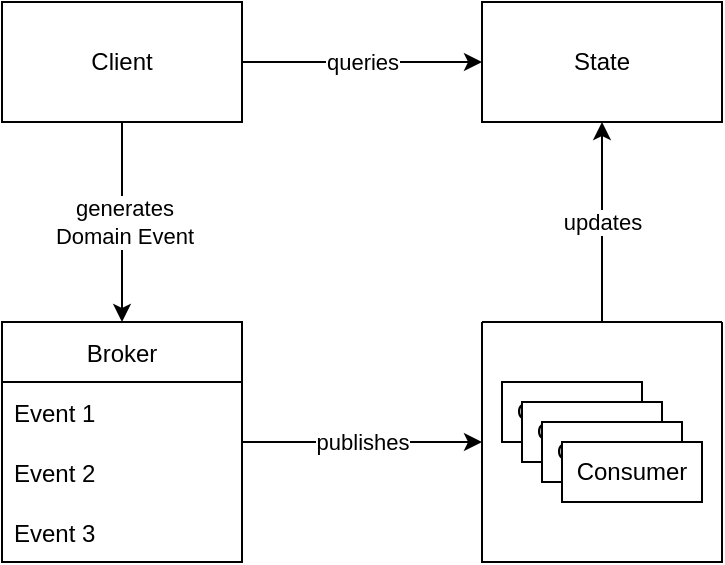 <mxfile version="20.3.0" type="device"><diagram id="l_2hKEv5IMoAgoXu_TN2" name="Page-1"><mxGraphModel dx="574" dy="555" grid="1" gridSize="10" guides="1" tooltips="1" connect="1" arrows="1" fold="1" page="1" pageScale="1" pageWidth="850" pageHeight="1100" math="0" shadow="0"><root><mxCell id="0"/><mxCell id="1" parent="0"/><mxCell id="K-s3YZuDWbfkz_NmaPN2-6" value="publishes" style="edgeStyle=orthogonalEdgeStyle;rounded=0;orthogonalLoop=1;jettySize=auto;html=1;entryX=0;entryY=0.5;entryDx=0;entryDy=0;" edge="1" parent="1" source="K-s3YZuDWbfkz_NmaPN2-7" target="K-s3YZuDWbfkz_NmaPN2-16"><mxGeometry relative="1" as="geometry"><mxPoint x="360" y="550" as="sourcePoint"/><mxPoint x="480" y="581" as="targetPoint"/></mxGeometry></mxCell><mxCell id="K-s3YZuDWbfkz_NmaPN2-4" value="generates &lt;br&gt;Domain Event" style="edgeStyle=orthogonalEdgeStyle;rounded=0;orthogonalLoop=1;jettySize=auto;html=1;entryX=0.5;entryY=0;entryDx=0;entryDy=0;exitX=0.5;exitY=1;exitDx=0;exitDy=0;" edge="1" parent="1" source="K-s3YZuDWbfkz_NmaPN2-2"><mxGeometry relative="1" as="geometry"><mxPoint x="300" y="520" as="targetPoint"/><mxPoint as="offset"/></mxGeometry></mxCell><mxCell id="K-s3YZuDWbfkz_NmaPN2-2" value="Client" style="rounded=0;whiteSpace=wrap;html=1;" vertex="1" parent="1"><mxGeometry x="240" y="360" width="120" height="60" as="geometry"/></mxCell><mxCell id="K-s3YZuDWbfkz_NmaPN2-7" value="Broker" style="swimlane;fontStyle=0;childLayout=stackLayout;horizontal=1;startSize=30;horizontalStack=0;resizeParent=1;resizeParentMax=0;resizeLast=0;collapsible=1;marginBottom=0;" vertex="1" parent="1"><mxGeometry x="240" y="520" width="120" height="120" as="geometry"/></mxCell><mxCell id="K-s3YZuDWbfkz_NmaPN2-8" value="Event 1" style="text;strokeColor=none;fillColor=none;align=left;verticalAlign=middle;spacingLeft=4;spacingRight=4;overflow=hidden;points=[[0,0.5],[1,0.5]];portConstraint=eastwest;rotatable=0;" vertex="1" parent="K-s3YZuDWbfkz_NmaPN2-7"><mxGeometry y="30" width="120" height="30" as="geometry"/></mxCell><mxCell id="K-s3YZuDWbfkz_NmaPN2-9" value="Event 2" style="text;strokeColor=none;fillColor=none;align=left;verticalAlign=middle;spacingLeft=4;spacingRight=4;overflow=hidden;points=[[0,0.5],[1,0.5]];portConstraint=eastwest;rotatable=0;" vertex="1" parent="K-s3YZuDWbfkz_NmaPN2-7"><mxGeometry y="60" width="120" height="30" as="geometry"/></mxCell><mxCell id="K-s3YZuDWbfkz_NmaPN2-10" value="Event 3" style="text;strokeColor=none;fillColor=none;align=left;verticalAlign=middle;spacingLeft=4;spacingRight=4;overflow=hidden;points=[[0,0.5],[1,0.5]];portConstraint=eastwest;rotatable=0;" vertex="1" parent="K-s3YZuDWbfkz_NmaPN2-7"><mxGeometry y="90" width="120" height="30" as="geometry"/></mxCell><mxCell id="K-s3YZuDWbfkz_NmaPN2-22" value="queries" style="edgeStyle=orthogonalEdgeStyle;rounded=0;orthogonalLoop=1;jettySize=auto;html=1;exitX=1;exitY=0.5;exitDx=0;exitDy=0;" edge="1" parent="1" source="K-s3YZuDWbfkz_NmaPN2-2" target="K-s3YZuDWbfkz_NmaPN2-14"><mxGeometry relative="1" as="geometry"/></mxCell><mxCell id="K-s3YZuDWbfkz_NmaPN2-14" value="State" style="rounded=0;whiteSpace=wrap;html=1;" vertex="1" parent="1"><mxGeometry x="480" y="360" width="120" height="60" as="geometry"/></mxCell><mxCell id="K-s3YZuDWbfkz_NmaPN2-17" value="updates" style="edgeStyle=orthogonalEdgeStyle;rounded=0;orthogonalLoop=1;jettySize=auto;html=1;entryX=0.5;entryY=1;entryDx=0;entryDy=0;" edge="1" parent="1" source="K-s3YZuDWbfkz_NmaPN2-16" target="K-s3YZuDWbfkz_NmaPN2-14"><mxGeometry relative="1" as="geometry"/></mxCell><mxCell id="K-s3YZuDWbfkz_NmaPN2-16" value="" style="swimlane;startSize=0;" vertex="1" parent="1"><mxGeometry x="480" y="520" width="120" height="120" as="geometry"/></mxCell><mxCell id="K-s3YZuDWbfkz_NmaPN2-18" value="Consumer" style="rounded=0;whiteSpace=wrap;html=1;" vertex="1" parent="K-s3YZuDWbfkz_NmaPN2-16"><mxGeometry x="10" y="30" width="70" height="30" as="geometry"/></mxCell><mxCell id="K-s3YZuDWbfkz_NmaPN2-19" value="Consumer" style="rounded=0;whiteSpace=wrap;html=1;" vertex="1" parent="1"><mxGeometry x="500" y="560" width="70" height="30" as="geometry"/></mxCell><mxCell id="K-s3YZuDWbfkz_NmaPN2-20" value="Consumer" style="rounded=0;whiteSpace=wrap;html=1;" vertex="1" parent="1"><mxGeometry x="510" y="570" width="70" height="30" as="geometry"/></mxCell><mxCell id="K-s3YZuDWbfkz_NmaPN2-21" value="Consumer" style="rounded=0;whiteSpace=wrap;html=1;" vertex="1" parent="1"><mxGeometry x="520" y="580" width="70" height="30" as="geometry"/></mxCell></root></mxGraphModel></diagram></mxfile>